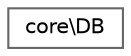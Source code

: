 digraph "Graphical Class Hierarchy"
{
 // LATEX_PDF_SIZE
  bgcolor="transparent";
  edge [fontname=Helvetica,fontsize=10,labelfontname=Helvetica,labelfontsize=10];
  node [fontname=Helvetica,fontsize=10,shape=box,height=0.2,width=0.4];
  rankdir="LR";
  Node0 [id="Node000000",label="core\\DB",height=0.2,width=0.4,color="grey40", fillcolor="white", style="filled",URL="$classcore_1_1_d_b.html",tooltip=" "];
}
